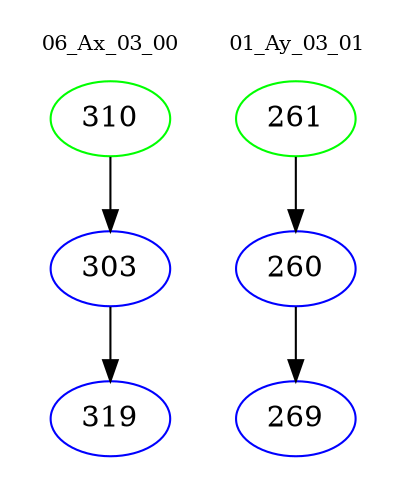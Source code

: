 digraph{
subgraph cluster_0 {
color = white
label = "06_Ax_03_00";
fontsize=10;
T0_310 [label="310", color="green"]
T0_310 -> T0_303 [color="black"]
T0_303 [label="303", color="blue"]
T0_303 -> T0_319 [color="black"]
T0_319 [label="319", color="blue"]
}
subgraph cluster_1 {
color = white
label = "01_Ay_03_01";
fontsize=10;
T1_261 [label="261", color="green"]
T1_261 -> T1_260 [color="black"]
T1_260 [label="260", color="blue"]
T1_260 -> T1_269 [color="black"]
T1_269 [label="269", color="blue"]
}
}
